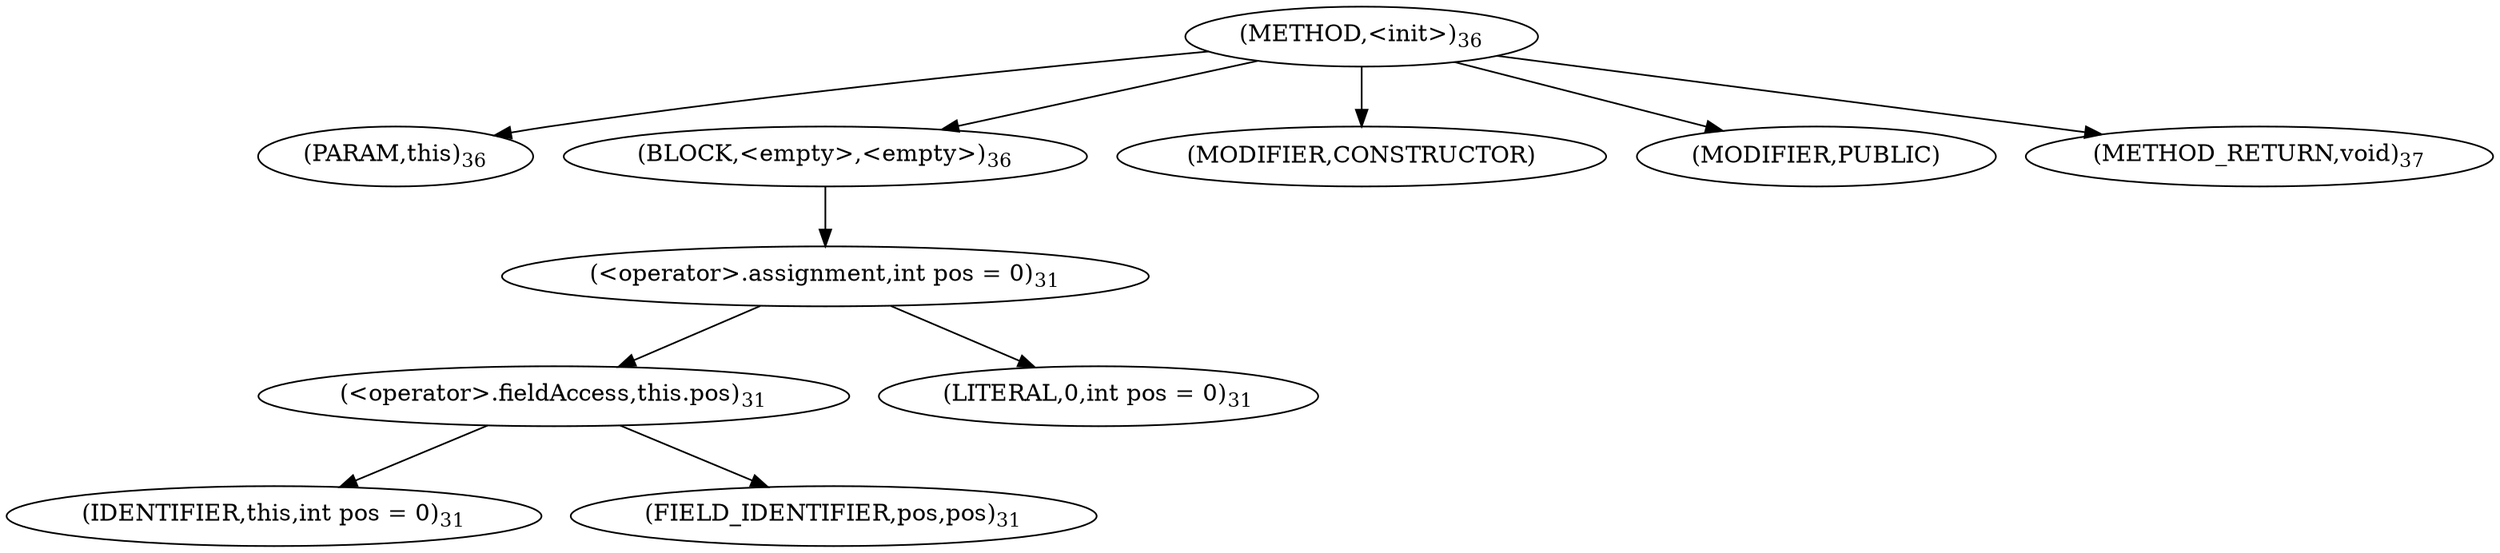 digraph "&lt;init&gt;" {  
"36" [label = <(METHOD,&lt;init&gt;)<SUB>36</SUB>> ]
"37" [label = <(PARAM,this)<SUB>36</SUB>> ]
"38" [label = <(BLOCK,&lt;empty&gt;,&lt;empty&gt;)<SUB>36</SUB>> ]
"39" [label = <(&lt;operator&gt;.assignment,int pos = 0)<SUB>31</SUB>> ]
"40" [label = <(&lt;operator&gt;.fieldAccess,this.pos)<SUB>31</SUB>> ]
"41" [label = <(IDENTIFIER,this,int pos = 0)<SUB>31</SUB>> ]
"42" [label = <(FIELD_IDENTIFIER,pos,pos)<SUB>31</SUB>> ]
"43" [label = <(LITERAL,0,int pos = 0)<SUB>31</SUB>> ]
"44" [label = <(MODIFIER,CONSTRUCTOR)> ]
"45" [label = <(MODIFIER,PUBLIC)> ]
"46" [label = <(METHOD_RETURN,void)<SUB>37</SUB>> ]
  "36" -> "37" 
  "36" -> "38" 
  "36" -> "44" 
  "36" -> "45" 
  "36" -> "46" 
  "38" -> "39" 
  "39" -> "40" 
  "39" -> "43" 
  "40" -> "41" 
  "40" -> "42" 
}
